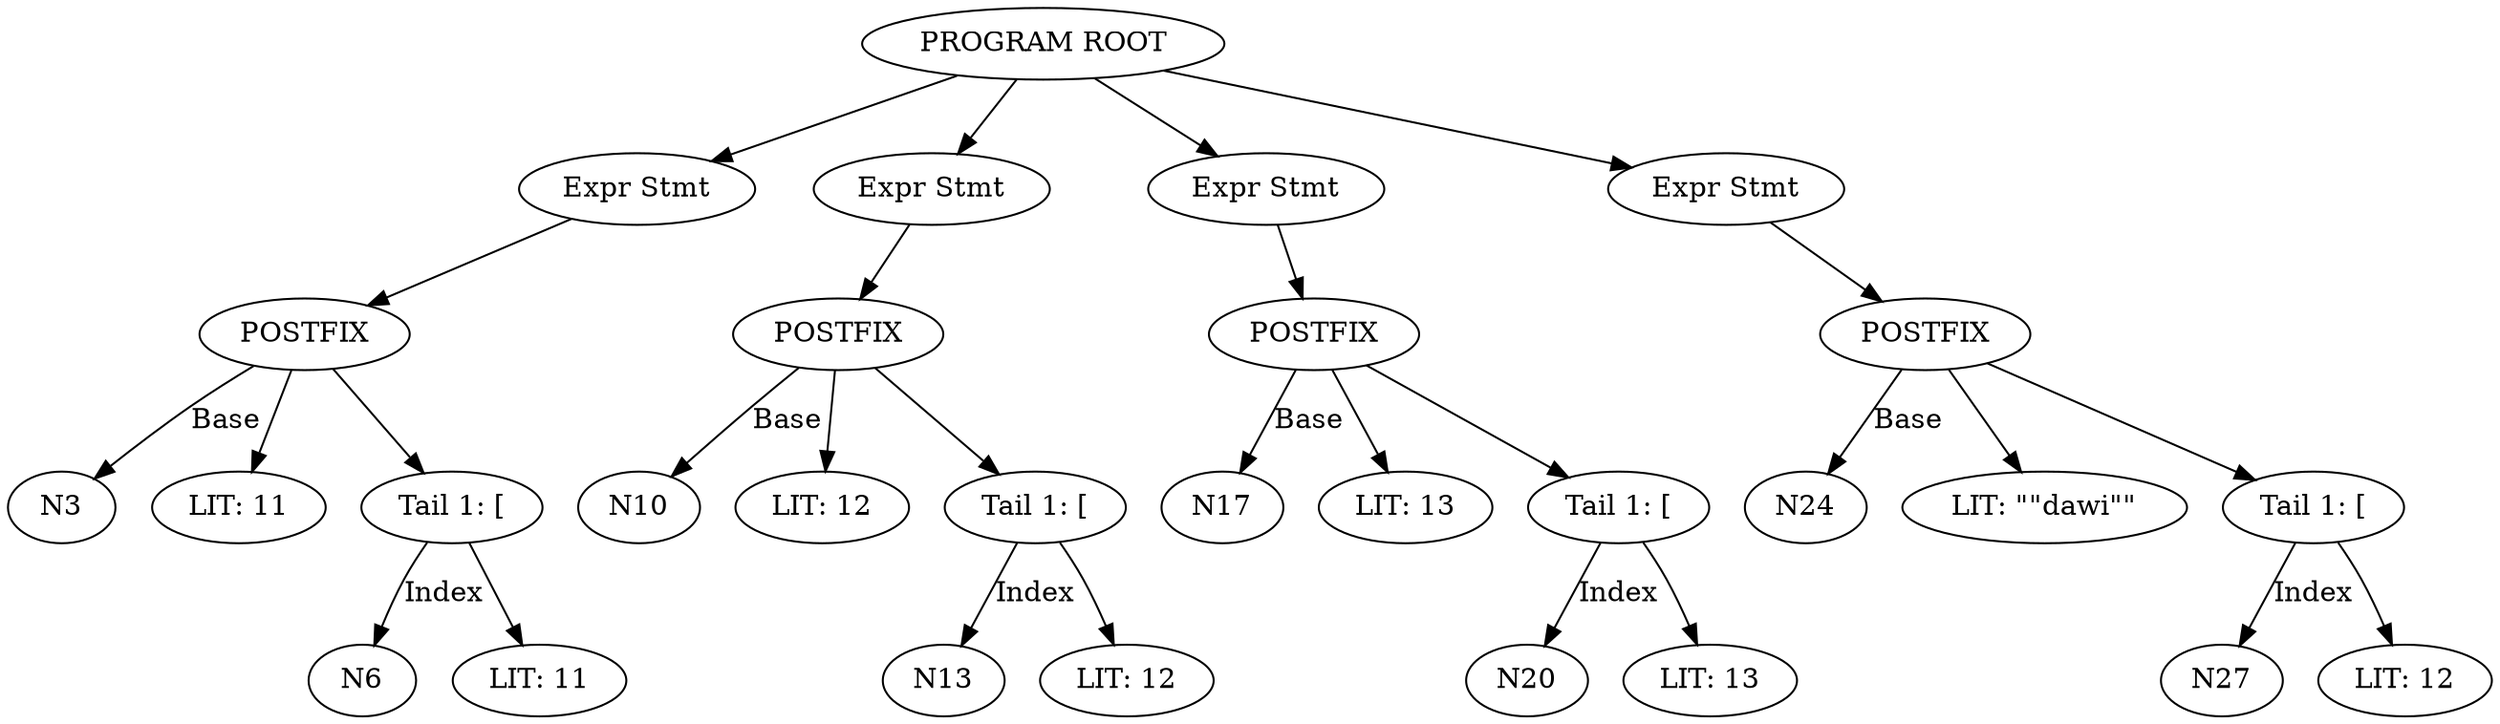 digraph AST {
    rankdir=TB; // Top to Bottom layout
    N0 [label="PROGRAM ROOT"];
    N1 [label="Expr Stmt"];
    N0 -> N1 [label=""];
    N2 [label="POSTFIX"];
    N1 -> N2 [label=""];
    N2 -> N3 [label="Base"];
    N4 [label="LIT: 11"];
    N2 -> N4 [label=""];
    N5 [label="Tail 1: ["];
    N2 -> N5 [label=""];
    N5 -> N6 [label="Index"];
    N7 [label="LIT: 11"];
    N5 -> N7 [label=""];
    N8 [label="Expr Stmt"];
    N0 -> N8 [label=""];
    N9 [label="POSTFIX"];
    N8 -> N9 [label=""];
    N9 -> N10 [label="Base"];
    N11 [label="LIT: 12"];
    N9 -> N11 [label=""];
    N12 [label="Tail 1: ["];
    N9 -> N12 [label=""];
    N12 -> N13 [label="Index"];
    N14 [label="LIT: 12"];
    N12 -> N14 [label=""];
    N15 [label="Expr Stmt"];
    N0 -> N15 [label=""];
    N16 [label="POSTFIX"];
    N15 -> N16 [label=""];
    N16 -> N17 [label="Base"];
    N18 [label="LIT: 13"];
    N16 -> N18 [label=""];
    N19 [label="Tail 1: ["];
    N16 -> N19 [label=""];
    N19 -> N20 [label="Index"];
    N21 [label="LIT: 13"];
    N19 -> N21 [label=""];
    N22 [label="Expr Stmt"];
    N0 -> N22 [label=""];
    N23 [label="POSTFIX"];
    N22 -> N23 [label=""];
    N23 -> N24 [label="Base"];
    N25 [label="LIT: \"\"dawi\"\""];
    N23 -> N25 [label=""];
    N26 [label="Tail 1: ["];
    N23 -> N26 [label=""];
    N26 -> N27 [label="Index"];
    N28 [label="LIT: 12"];
    N26 -> N28 [label=""];
}
